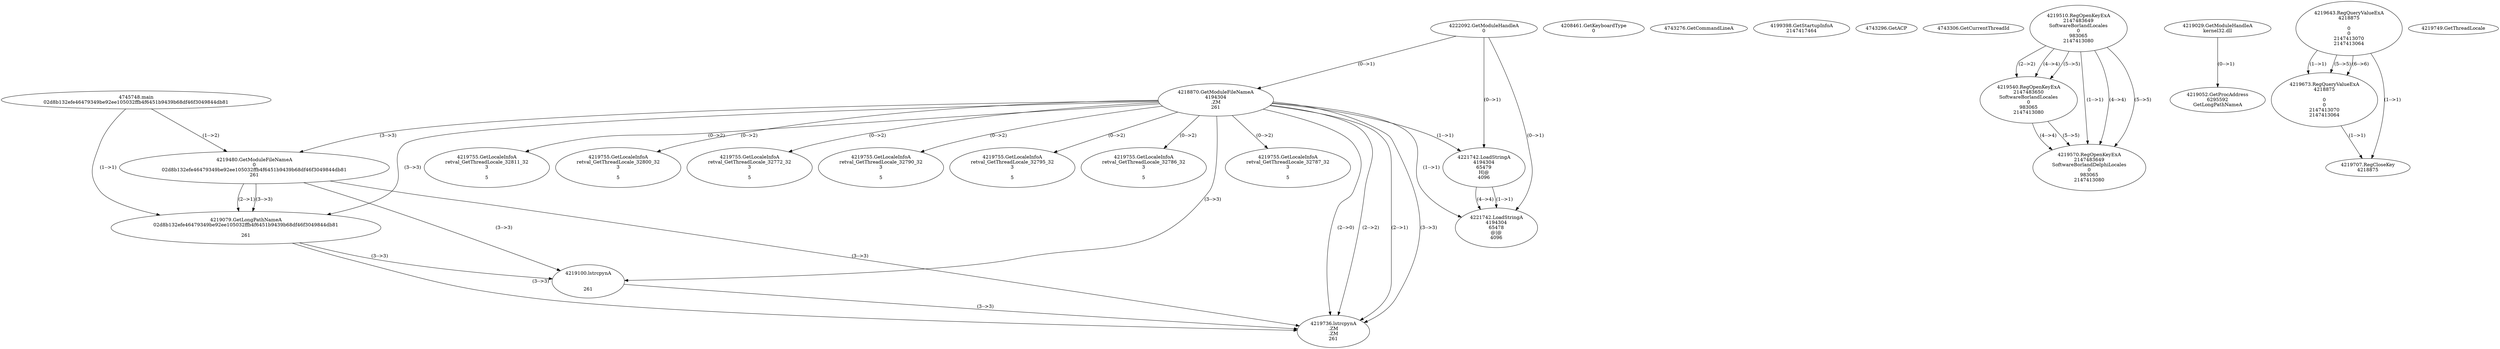 // Global SCDG with merge call
digraph {
	0 [label="4745748.main
02d8b132efe46479349be92ee105032ffb4f6451b9439b68df46f3049844db81"]
	1 [label="4222092.GetModuleHandleA
0"]
	2 [label="4208461.GetKeyboardType
0"]
	3 [label="4743276.GetCommandLineA
"]
	4 [label="4199398.GetStartupInfoA
2147417464"]
	5 [label="4743296.GetACP
"]
	6 [label="4743306.GetCurrentThreadId
"]
	7 [label="4218870.GetModuleFileNameA
4194304
.ZM
261"]
	1 -> 7 [label="(0-->1)"]
	8 [label="4219480.GetModuleFileNameA
0
02d8b132efe46479349be92ee105032ffb4f6451b9439b68df46f3049844db81
261"]
	0 -> 8 [label="(1-->2)"]
	7 -> 8 [label="(3-->3)"]
	9 [label="4219510.RegOpenKeyExA
2147483649
Software\Borland\Locales
0
983065
2147413080"]
	10 [label="4219540.RegOpenKeyExA
2147483650
Software\Borland\Locales
0
983065
2147413080"]
	9 -> 10 [label="(2-->2)"]
	9 -> 10 [label="(4-->4)"]
	9 -> 10 [label="(5-->5)"]
	11 [label="4219570.RegOpenKeyExA
2147483649
Software\Borland\Delphi\Locales
0
983065
2147413080"]
	9 -> 11 [label="(1-->1)"]
	9 -> 11 [label="(4-->4)"]
	10 -> 11 [label="(4-->4)"]
	9 -> 11 [label="(5-->5)"]
	10 -> 11 [label="(5-->5)"]
	12 [label="4219029.GetModuleHandleA
kernel32.dll"]
	13 [label="4219052.GetProcAddress
6295592
GetLongPathNameA"]
	12 -> 13 [label="(0-->1)"]
	14 [label="4219079.GetLongPathNameA
02d8b132efe46479349be92ee105032ffb4f6451b9439b68df46f3049844db81

261"]
	0 -> 14 [label="(1-->1)"]
	8 -> 14 [label="(2-->1)"]
	7 -> 14 [label="(3-->3)"]
	8 -> 14 [label="(3-->3)"]
	15 [label="4219100.lstrcpynA


261"]
	7 -> 15 [label="(3-->3)"]
	8 -> 15 [label="(3-->3)"]
	14 -> 15 [label="(3-->3)"]
	16 [label="4219643.RegQueryValueExA
4218875

0
0
2147413070
2147413064"]
	17 [label="4219673.RegQueryValueExA
4218875

0
0
2147413070
2147413064"]
	16 -> 17 [label="(1-->1)"]
	16 -> 17 [label="(5-->5)"]
	16 -> 17 [label="(6-->6)"]
	18 [label="4219707.RegCloseKey
4218875"]
	16 -> 18 [label="(1-->1)"]
	17 -> 18 [label="(1-->1)"]
	19 [label="4219736.lstrcpynA
.ZM
.ZM
261"]
	7 -> 19 [label="(2-->1)"]
	7 -> 19 [label="(2-->2)"]
	7 -> 19 [label="(3-->3)"]
	8 -> 19 [label="(3-->3)"]
	14 -> 19 [label="(3-->3)"]
	15 -> 19 [label="(3-->3)"]
	7 -> 19 [label="(2-->0)"]
	20 [label="4219749.GetThreadLocale
"]
	21 [label="4219755.GetLocaleInfoA
retval_GetThreadLocale_32811_32
3

5"]
	7 -> 21 [label="(0-->2)"]
	22 [label="4221742.LoadStringA
4194304
65479
H|@
4096"]
	1 -> 22 [label="(0-->1)"]
	7 -> 22 [label="(1-->1)"]
	23 [label="4219755.GetLocaleInfoA
retval_GetThreadLocale_32800_32
3

5"]
	7 -> 23 [label="(0-->2)"]
	24 [label="4221742.LoadStringA
4194304
65478
@|@
4096"]
	1 -> 24 [label="(0-->1)"]
	7 -> 24 [label="(1-->1)"]
	22 -> 24 [label="(1-->1)"]
	22 -> 24 [label="(4-->4)"]
	25 [label="4219755.GetLocaleInfoA
retval_GetThreadLocale_32772_32
3

5"]
	7 -> 25 [label="(0-->2)"]
	26 [label="4219755.GetLocaleInfoA
retval_GetThreadLocale_32790_32
3

5"]
	7 -> 26 [label="(0-->2)"]
	27 [label="4219755.GetLocaleInfoA
retval_GetThreadLocale_32795_32
3

5"]
	7 -> 27 [label="(0-->2)"]
	28 [label="4219755.GetLocaleInfoA
retval_GetThreadLocale_32786_32
3

5"]
	7 -> 28 [label="(0-->2)"]
	29 [label="4219755.GetLocaleInfoA
retval_GetThreadLocale_32787_32
3

5"]
	7 -> 29 [label="(0-->2)"]
}
